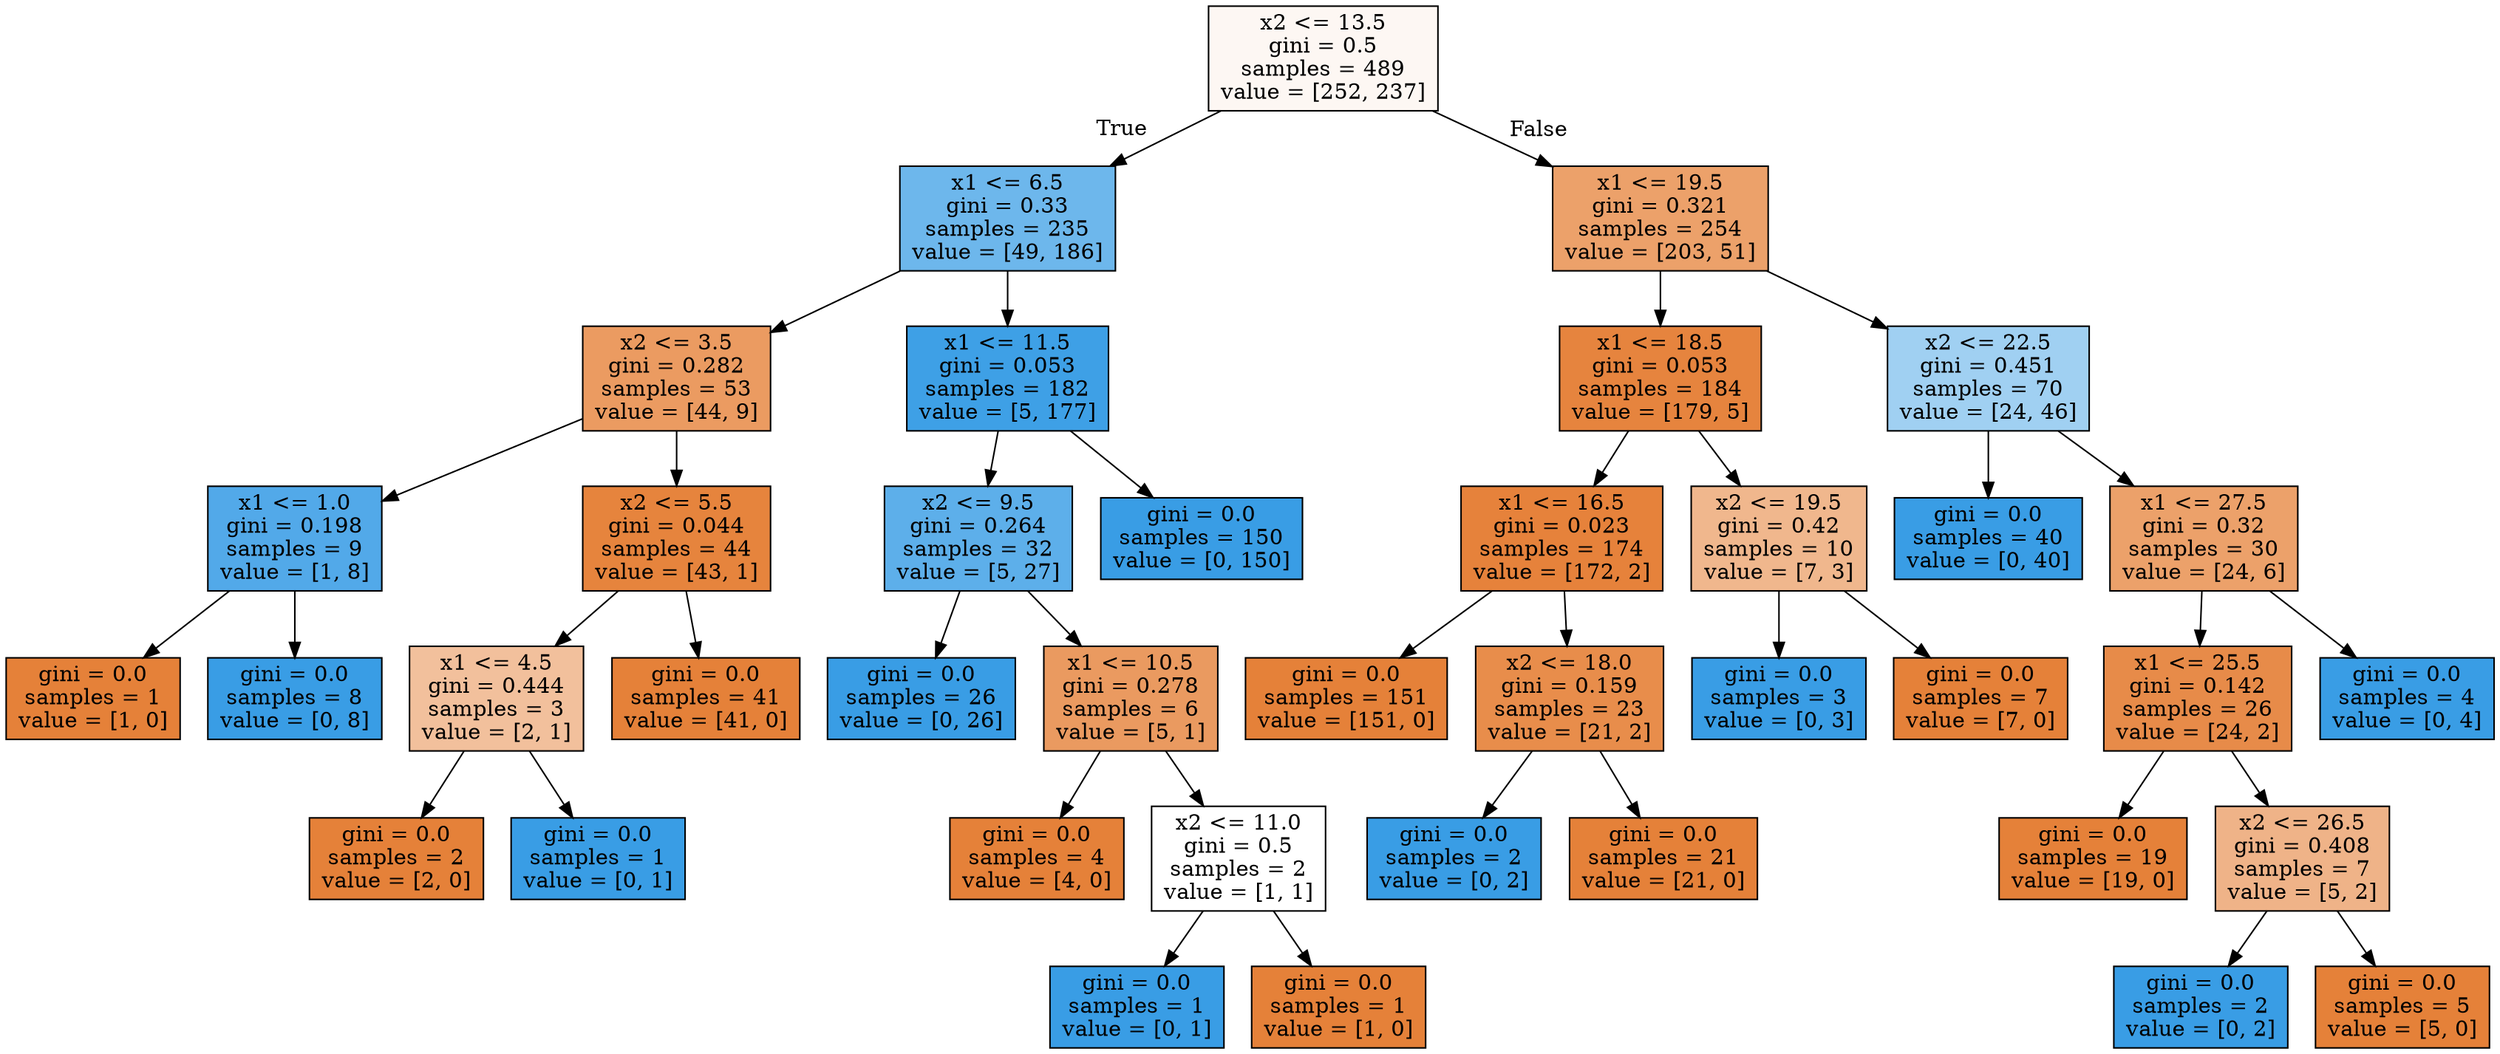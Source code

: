 digraph Tree {
node [shape=box, style="filled", color="black"] ;
0 [label="x2 <= 13.5\ngini = 0.5\nsamples = 489\nvalue = [252, 237]", fillcolor="#e581390f"] ;
1 [label="x1 <= 6.5\ngini = 0.33\nsamples = 235\nvalue = [49, 186]", fillcolor="#399de5bc"] ;
0 -> 1 [labeldistance=2.5, labelangle=45, headlabel="True"] ;
2 [label="x2 <= 3.5\ngini = 0.282\nsamples = 53\nvalue = [44, 9]", fillcolor="#e58139cb"] ;
1 -> 2 ;
3 [label="x1 <= 1.0\ngini = 0.198\nsamples = 9\nvalue = [1, 8]", fillcolor="#399de5df"] ;
2 -> 3 ;
4 [label="gini = 0.0\nsamples = 1\nvalue = [1, 0]", fillcolor="#e58139ff"] ;
3 -> 4 ;
5 [label="gini = 0.0\nsamples = 8\nvalue = [0, 8]", fillcolor="#399de5ff"] ;
3 -> 5 ;
6 [label="x2 <= 5.5\ngini = 0.044\nsamples = 44\nvalue = [43, 1]", fillcolor="#e58139f9"] ;
2 -> 6 ;
7 [label="x1 <= 4.5\ngini = 0.444\nsamples = 3\nvalue = [2, 1]", fillcolor="#e581397f"] ;
6 -> 7 ;
8 [label="gini = 0.0\nsamples = 2\nvalue = [2, 0]", fillcolor="#e58139ff"] ;
7 -> 8 ;
9 [label="gini = 0.0\nsamples = 1\nvalue = [0, 1]", fillcolor="#399de5ff"] ;
7 -> 9 ;
10 [label="gini = 0.0\nsamples = 41\nvalue = [41, 0]", fillcolor="#e58139ff"] ;
6 -> 10 ;
11 [label="x1 <= 11.5\ngini = 0.053\nsamples = 182\nvalue = [5, 177]", fillcolor="#399de5f8"] ;
1 -> 11 ;
12 [label="x2 <= 9.5\ngini = 0.264\nsamples = 32\nvalue = [5, 27]", fillcolor="#399de5d0"] ;
11 -> 12 ;
13 [label="gini = 0.0\nsamples = 26\nvalue = [0, 26]", fillcolor="#399de5ff"] ;
12 -> 13 ;
14 [label="x1 <= 10.5\ngini = 0.278\nsamples = 6\nvalue = [5, 1]", fillcolor="#e58139cc"] ;
12 -> 14 ;
15 [label="gini = 0.0\nsamples = 4\nvalue = [4, 0]", fillcolor="#e58139ff"] ;
14 -> 15 ;
16 [label="x2 <= 11.0\ngini = 0.5\nsamples = 2\nvalue = [1, 1]", fillcolor="#e5813900"] ;
14 -> 16 ;
17 [label="gini = 0.0\nsamples = 1\nvalue = [0, 1]", fillcolor="#399de5ff"] ;
16 -> 17 ;
18 [label="gini = 0.0\nsamples = 1\nvalue = [1, 0]", fillcolor="#e58139ff"] ;
16 -> 18 ;
19 [label="gini = 0.0\nsamples = 150\nvalue = [0, 150]", fillcolor="#399de5ff"] ;
11 -> 19 ;
20 [label="x1 <= 19.5\ngini = 0.321\nsamples = 254\nvalue = [203, 51]", fillcolor="#e58139bf"] ;
0 -> 20 [labeldistance=2.5, labelangle=-45, headlabel="False"] ;
21 [label="x1 <= 18.5\ngini = 0.053\nsamples = 184\nvalue = [179, 5]", fillcolor="#e58139f8"] ;
20 -> 21 ;
22 [label="x1 <= 16.5\ngini = 0.023\nsamples = 174\nvalue = [172, 2]", fillcolor="#e58139fc"] ;
21 -> 22 ;
23 [label="gini = 0.0\nsamples = 151\nvalue = [151, 0]", fillcolor="#e58139ff"] ;
22 -> 23 ;
24 [label="x2 <= 18.0\ngini = 0.159\nsamples = 23\nvalue = [21, 2]", fillcolor="#e58139e7"] ;
22 -> 24 ;
25 [label="gini = 0.0\nsamples = 2\nvalue = [0, 2]", fillcolor="#399de5ff"] ;
24 -> 25 ;
26 [label="gini = 0.0\nsamples = 21\nvalue = [21, 0]", fillcolor="#e58139ff"] ;
24 -> 26 ;
27 [label="x2 <= 19.5\ngini = 0.42\nsamples = 10\nvalue = [7, 3]", fillcolor="#e5813992"] ;
21 -> 27 ;
28 [label="gini = 0.0\nsamples = 3\nvalue = [0, 3]", fillcolor="#399de5ff"] ;
27 -> 28 ;
29 [label="gini = 0.0\nsamples = 7\nvalue = [7, 0]", fillcolor="#e58139ff"] ;
27 -> 29 ;
30 [label="x2 <= 22.5\ngini = 0.451\nsamples = 70\nvalue = [24, 46]", fillcolor="#399de57a"] ;
20 -> 30 ;
31 [label="gini = 0.0\nsamples = 40\nvalue = [0, 40]", fillcolor="#399de5ff"] ;
30 -> 31 ;
32 [label="x1 <= 27.5\ngini = 0.32\nsamples = 30\nvalue = [24, 6]", fillcolor="#e58139bf"] ;
30 -> 32 ;
33 [label="x1 <= 25.5\ngini = 0.142\nsamples = 26\nvalue = [24, 2]", fillcolor="#e58139ea"] ;
32 -> 33 ;
34 [label="gini = 0.0\nsamples = 19\nvalue = [19, 0]", fillcolor="#e58139ff"] ;
33 -> 34 ;
35 [label="x2 <= 26.5\ngini = 0.408\nsamples = 7\nvalue = [5, 2]", fillcolor="#e5813999"] ;
33 -> 35 ;
36 [label="gini = 0.0\nsamples = 2\nvalue = [0, 2]", fillcolor="#399de5ff"] ;
35 -> 36 ;
37 [label="gini = 0.0\nsamples = 5\nvalue = [5, 0]", fillcolor="#e58139ff"] ;
35 -> 37 ;
38 [label="gini = 0.0\nsamples = 4\nvalue = [0, 4]", fillcolor="#399de5ff"] ;
32 -> 38 ;
}